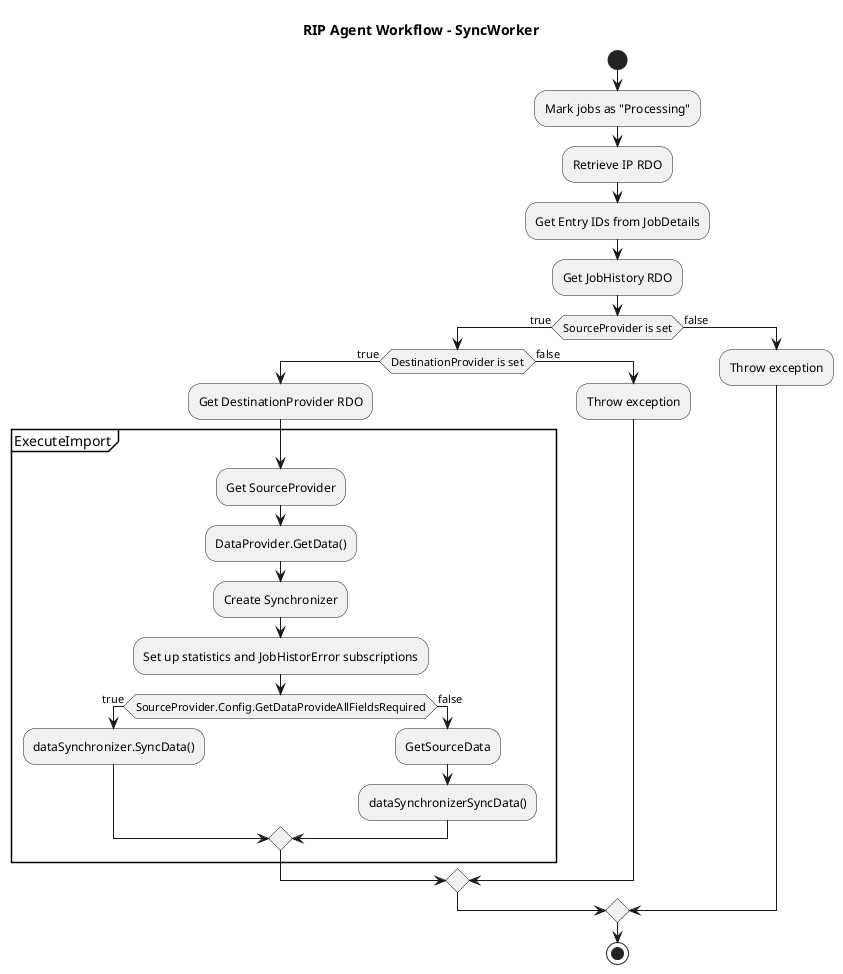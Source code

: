 @startuml

title RIP Agent Workflow - SyncWorker


start

:Mark jobs as "Processing";
:Retrieve IP RDO;
:Get Entry IDs from JobDetails;
:Get JobHistory RDO;

if (SourceProvider is set) then (true)
    if (DestinationProvider is set) then (true)
        :Get DestinationProvider RDO;
        partition ExecuteImport {
            :Get SourceProvider;
            :DataProvider.GetData();
            :Create Synchronizer;
            :Set up statistics and JobHistorError subscriptions;
            
            if (SourceProvider.Config.GetDataProvideAllFieldsRequired) then (true)
                :dataSynchronizer.SyncData();
            else (false)
                :GetSourceData;
                :dataSynchronizerSyncData();
            endif
        }
    else (false)
        :Throw exception;
    endif
else (false)
    :Throw exception;
endif

stop

@enduml
